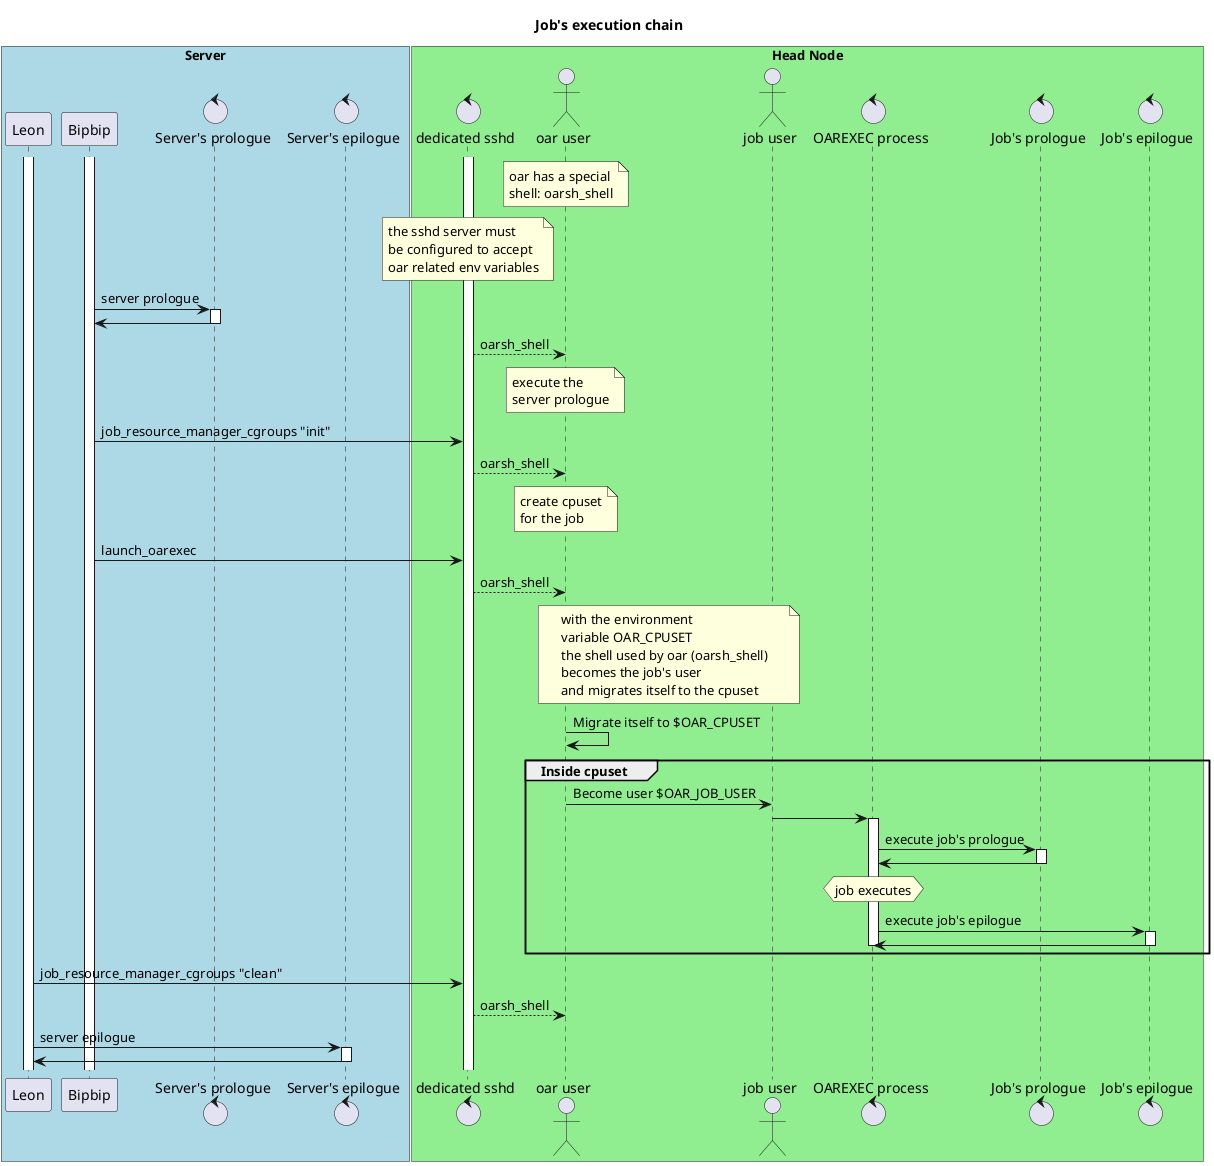 @startuml
title Job's execution chain
box "Server" #LightBlue
  participant Leon as leon
  participant Bipbip as bipbip
  control "Server's prologue" as sprologue
  control "Server's epilogue" as sepilogue
end box
box "Head Node" #LightGreen
  control "dedicated sshd" as sshd
  actor "oar user" as oar
  actor "job user" as user
  control "OAREXEC process" as OAREXEC
  control "Job's prologue" as prologue
  control "Job's epilogue" as epilogue
end box
note over oar
  oar has a special
  shell: oarsh_shell
end note

note over sshd
  the sshd server must
  be configured to accept
  oar related env variables
end note

bipbip++
sshd++
leon++

bipbip -> sprologue : server prologue
sprologue++
bipbip <- sprologue
sprologue--

sshd --> oar : oarsh_shell
note over oar
  execute the
  server prologue
end note
bipbip -> sshd : job_resource_manager_cgroups "init"
sshd --> oar : oarsh_shell
note over oar
  create cpuset
  for the job
end note

bipbip -> sshd : launch_oarexec
sshd --> oar : oarsh_shell
note over oar, user
  with the environment
  variable OAR_CPUSET
  the shell used by oar (oarsh_shell)
  becomes the job's user
  and migrates itself to the cpuset
end note

oar -> oar: Migrate itself to $OAR_CPUSET
group Inside cpuset
  oar -> user: Become user $OAR_JOB_USER
  user -> OAREXEC
  OAREXEC++
  OAREXEC -> prologue: execute job's prologue
  prologue++
  OAREXEC <- prologue
  prologue--

  hnote over OAREXEC
    job executes
  end hnote

  ' Job terminated
  OAREXEC -> epilogue: execute job's epilogue
  epilogue++
  OAREXEC <- epilogue
  epilogue--
  OAREXEC--
end

leon -> sshd : job_resource_manager_cgroups "clean"
sshd --> oar : oarsh_shell

leon -> sepilogue : server epilogue
sepilogue++
leon <- sepilogue
sepilogue--

@endumlgo
